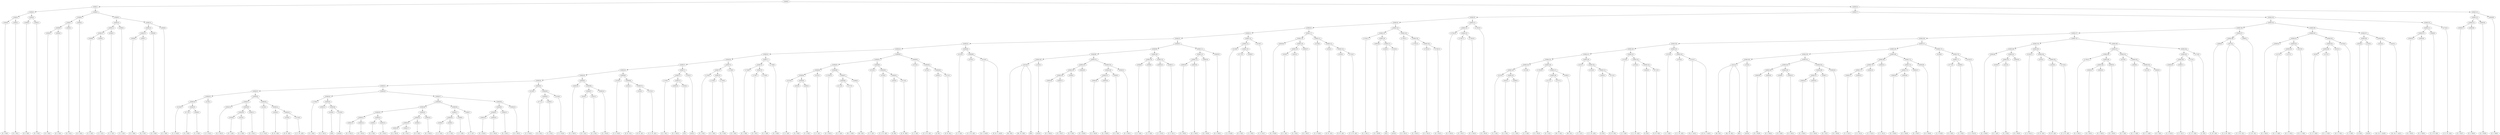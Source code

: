 digraph sample{
"L2806(0)"->"[D  G  B](0)"
"L2806(1)"->"[D  G  B](1)"
"L5068(3)"->"L2806(0)"
"L5068(3)"->"L2806(1)"
"L3588(0)"->"[D  E  B](0)"
"L2806(2)"->"[D  G  B](2)"
"L5068(4)"->"L3588(0)"
"L5068(4)"->"L2806(2)"
"L5068(2)"->"L5068(3)"
"L5068(2)"->"L5068(4)"
"L2806(3)"->"[D  G  B](3)"
"L2806(4)"->"[D  G  B](4)"
"L5068(8)"->"L2806(3)"
"L5068(8)"->"L2806(4)"
"L3588(1)"->"[D  E  B](1)"
"L5068(7)"->"L5068(8)"
"L5068(7)"->"L3588(1)"
"L2806(5)"->"[D  G  B](5)"
"L5068(6)"->"L5068(7)"
"L5068(6)"->"L2806(5)"
"L3398(0)"->"[C  E  G](0)"
"L3398(1)"->"[C  E  G](1)"
"L5068(12)"->"L3398(0)"
"L5068(12)"->"L3398(1)"
"L3398(2)"->"[C  E  G](2)"
"L5068(11)"->"L5068(12)"
"L5068(11)"->"L3398(2)"
"L3398(3)"->"[C  E  G](3)"
"L5068(10)"->"L5068(11)"
"L5068(10)"->"L3398(3)"
"L2806(6)"->"[D  G  B](6)"
"L2806(7)"->"[D  G  B](7)"
"L5068(15)"->"L2806(6)"
"L5068(15)"->"L2806(7)"
"L2806(8)"->"[D  G  B](8)"
"L5068(14)"->"L5068(15)"
"L5068(14)"->"L2806(8)"
"L2806(9)"->"[D  G  B](9)"
"L5068(13)"->"L5068(14)"
"L5068(13)"->"L2806(9)"
"L5068(9)"->"L5068(10)"
"L5068(9)"->"L5068(13)"
"L5068(5)"->"L5068(6)"
"L5068(5)"->"L5068(9)"
"L5068(1)"->"L5068(2)"
"L5068(1)"->"L5068(5)"
"L3136(0)"->"[C  D  Fis](0)"
"L3772(0)"->"[D  A  B](0)"
"L4389(0)"->"[C  A  B](0)"
"L5068(35)"->"L3772(0)"
"L5068(35)"->"L4389(0)"
"L5068(34)"->"L3136(0)"
"L5068(34)"->"L5068(35)"
"L3136(1)"->"[C  D  Fis](1)"
"L5068(33)"->"L5068(34)"
"L5068(33)"->"L3136(1)"
"L2806(10)"->"[D  G  B](10)"
"L3558(0)"->"[D  G  A](0)"
"L4442(0)"->"[G  A  B](0)"
"L5068(39)"->"L3558(0)"
"L5068(39)"->"L4442(0)"
"L2806(11)"->"[D  G  B](11)"
"L5068(38)"->"L5068(39)"
"L5068(38)"->"L2806(11)"
"L5068(37)"->"L2806(10)"
"L5068(37)"->"L5068(38)"
"L3136(2)"->"[C  D  Fis](2)"
"L4294(0)"->"[D  Fis  G](0)"
"L2558(0)"->"[D  Fis  A](0)"
"L2754(0)"->"[C  D  Fis  A](0)"
"L5068(42)"->"L2558(0)"
"L5068(42)"->"L2754(0)"
"L5068(41)"->"L4294(0)"
"L5068(41)"->"L5068(42)"
"L5068(40)"->"L3136(2)"
"L5068(40)"->"L5068(41)"
"L5068(36)"->"L5068(37)"
"L5068(36)"->"L5068(40)"
"L5068(32)"->"L5068(33)"
"L5068(32)"->"L5068(36)"
"L1706(0)"->"[E  G  B](0)"
"L2806(12)"->"[D  G  B](12)"
"L2436(0)"->"[G](0)"
"L1350(0)"->"[rest](0)"
"L5068(46)"->"L2436(0)"
"L5068(46)"->"L1350(0)"
"L5068(45)"->"L2806(12)"
"L5068(45)"->"L5068(46)"
"L5068(44)"->"L1706(0)"
"L5068(44)"->"L5068(45)"
"L2806(13)"->"[D  G  B](13)"
"L2806(14)"->"[D  G  B](14)"
"L5068(51)"->"L2806(13)"
"L5068(51)"->"L2806(14)"
"L3588(2)"->"[D  E  B](2)"
"L2806(15)"->"[D  G  B](15)"
"L5068(52)"->"L3588(2)"
"L5068(52)"->"L2806(15)"
"L5068(50)"->"L5068(51)"
"L5068(50)"->"L5068(52)"
"L2806(16)"->"[D  G  B](16)"
"L2806(17)"->"[D  G  B](17)"
"L5068(55)"->"L2806(16)"
"L5068(55)"->"L2806(17)"
"L3588(3)"->"[D  E  B](3)"
"L5068(54)"->"L5068(55)"
"L5068(54)"->"L3588(3)"
"L2806(18)"->"[D  G  B](18)"
"L5068(53)"->"L5068(54)"
"L5068(53)"->"L2806(18)"
"L5068(49)"->"L5068(50)"
"L5068(49)"->"L5068(53)"
"L3398(4)"->"[C  E  G](4)"
"L3398(5)"->"[C  E  G](5)"
"L5068(58)"->"L3398(4)"
"L5068(58)"->"L3398(5)"
"L3398(6)"->"[C  E  G](6)"
"L5068(57)"->"L5068(58)"
"L5068(57)"->"L3398(6)"
"L3398(7)"->"[C  E  G](7)"
"L5068(56)"->"L5068(57)"
"L5068(56)"->"L3398(7)"
"L5068(48)"->"L5068(49)"
"L5068(48)"->"L5068(56)"
"L2806(19)"->"[D  G  B](19)"
"L2806(20)"->"[D  G  B](20)"
"L5068(61)"->"L2806(19)"
"L5068(61)"->"L2806(20)"
"L2806(21)"->"[D  G  B](21)"
"L5068(60)"->"L5068(61)"
"L5068(60)"->"L2806(21)"
"L2806(22)"->"[D  G  B](22)"
"L5068(59)"->"L5068(60)"
"L5068(59)"->"L2806(22)"
"L5068(47)"->"L5068(48)"
"L5068(47)"->"L5068(59)"
"L5068(43)"->"L5068(44)"
"L5068(43)"->"L5068(47)"
"L5068(31)"->"L5068(32)"
"L5068(31)"->"L5068(43)"
"L3136(3)"->"[C  D  Fis](3)"
"L3772(1)"->"[D  A  B](1)"
"L4389(1)"->"[C  A  B](1)"
"L5068(64)"->"L3772(1)"
"L5068(64)"->"L4389(1)"
"L3136(4)"->"[C  D  Fis](4)"
"L5068(63)"->"L5068(64)"
"L5068(63)"->"L3136(4)"
"L5068(62)"->"L3136(3)"
"L5068(62)"->"L5068(63)"
"L5068(30)"->"L5068(31)"
"L5068(30)"->"L5068(62)"
"L2806(23)"->"[D  G  B](23)"
"L3558(1)"->"[D  G  A](1)"
"L4442(1)"->"[G  A  B](1)"
"L5068(67)"->"L3558(1)"
"L5068(67)"->"L4442(1)"
"L2806(24)"->"[D  G  B](24)"
"L5068(66)"->"L5068(67)"
"L5068(66)"->"L2806(24)"
"L5068(65)"->"L2806(23)"
"L5068(65)"->"L5068(66)"
"L5068(29)"->"L5068(30)"
"L5068(29)"->"L5068(65)"
"L3136(5)"->"[C  D  Fis](5)"
"L4294(1)"->"[D  Fis  G](1)"
"L2558(1)"->"[D  Fis  A](1)"
"L2754(1)"->"[C  D  Fis  A](1)"
"L5068(70)"->"L2558(1)"
"L5068(70)"->"L2754(1)"
"L5068(69)"->"L4294(1)"
"L5068(69)"->"L5068(70)"
"L5068(68)"->"L3136(5)"
"L5068(68)"->"L5068(69)"
"L5068(28)"->"L5068(29)"
"L5068(28)"->"L5068(68)"
"L1706(1)"->"[E  G  B](1)"
"L2806(25)"->"[D  G  B](25)"
"L2436(1)"->"[G](1)"
"L5068(73)"->"L2806(25)"
"L5068(73)"->"L2436(1)"
"L5068(72)"->"L1706(1)"
"L5068(72)"->"L5068(73)"
"L1350(1)"->"[rest](1)"
"L5068(71)"->"L5068(72)"
"L5068(71)"->"L1350(1)"
"L5068(27)"->"L5068(28)"
"L5068(27)"->"L5068(71)"
"L1706(2)"->"[E  G  B](2)"
"L1706(3)"->"[E  G  B](3)"
"L1706(4)"->"[E  G  B](4)"
"L5068(76)"->"L1706(3)"
"L5068(76)"->"L1706(4)"
"L5068(75)"->"L1706(2)"
"L5068(75)"->"L5068(76)"
"L1706(5)"->"[E  G  B](5)"
"L5068(74)"->"L5068(75)"
"L5068(74)"->"L1706(5)"
"L5068(26)"->"L5068(27)"
"L5068(26)"->"L5068(74)"
"L1706(6)"->"[E  G  B](6)"
"L1706(7)"->"[E  G  B](7)"
"L1706(8)"->"[E  G  B](8)"
"L5068(79)"->"L1706(7)"
"L5068(79)"->"L1706(8)"
"L5068(78)"->"L1706(6)"
"L5068(78)"->"L5068(79)"
"L1706(9)"->"[E  G  B](9)"
"L5068(77)"->"L5068(78)"
"L5068(77)"->"L1706(9)"
"L5068(25)"->"L5068(26)"
"L5068(25)"->"L5068(77)"
"L2223(0)"->"[C  E  A](0)"
"L5044(0)"->"[E  A  B](0)"
"L4389(2)"->"[C  A  B](2)"
"L5068(85)"->"L5044(0)"
"L5068(85)"->"L4389(2)"
"L5068(84)"->"L2223(0)"
"L5068(84)"->"L5068(85)"
"L2223(1)"->"[C  E  A](1)"
"L5068(83)"->"L5068(84)"
"L5068(83)"->"L2223(1)"
"L1706(10)"->"[E  G  B](10)"
"L2112(0)"->"[E  G  A](0)"
"L2707(0)"->"[Fis  G  B](0)"
"L5068(88)"->"L2112(0)"
"L5068(88)"->"L2707(0)"
"L3486(0)"->"[Dis  E](0)"
"L5068(87)"->"L5068(88)"
"L5068(87)"->"L3486(0)"
"L5068(86)"->"L1706(10)"
"L5068(86)"->"L5068(87)"
"L5068(82)"->"L5068(83)"
"L5068(82)"->"L5068(86)"
"L2223(2)"->"[C  E  A](2)"
"L4784(0)"->"[C  E  Fis  A](0)"
"L4400(0)"->"[E  B](0)"
"L3715(0)"->"[E  Fis  B](0)"
"L5068(91)"->"L4400(0)"
"L5068(91)"->"L3715(0)"
"L5068(90)"->"L4784(0)"
"L5068(90)"->"L5068(91)"
"L5068(89)"->"L2223(2)"
"L5068(89)"->"L5068(90)"
"L5068(81)"->"L5068(82)"
"L5068(81)"->"L5068(89)"
"L2223(3)"->"[C  E  A](3)"
"L4784(1)"->"[C  E  Fis  A](1)"
"L4400(1)"->"[E  B](1)"
"L3715(1)"->"[E  Fis  B](1)"
"L5068(94)"->"L4400(1)"
"L5068(94)"->"L3715(1)"
"L5068(93)"->"L4784(1)"
"L5068(93)"->"L5068(94)"
"L5068(92)"->"L2223(3)"
"L5068(92)"->"L5068(93)"
"L5068(80)"->"L5068(81)"
"L5068(80)"->"L5068(92)"
"L5068(24)"->"L5068(25)"
"L5068(24)"->"L5068(80)"
"L2223(4)"->"[C  E  A](4)"
"L4784(2)"->"[C  E  Fis  A](2)"
"L3145(0)"->"[Cis  E  Ais](0)"
"L3145(0)"->"[E  Fis  G  Ais](0)"
"L5068(96)"->"L4784(2)"
"L5068(96)"->"L3145(0)"
"L5068(95)"->"L2223(4)"
"L5068(95)"->"L5068(96)"
"L5068(23)"->"L5068(24)"
"L5068(23)"->"L5068(95)"
"L2910(0)"->"[Dis  B](0)"
"L2910(0)"->"[Dis  Fis  B](0)"
"L2910(0)"->"[B](0)"
"L1350(2)"->"[rest](2)"
"L5068(100)"->"L2910(0)"
"L5068(100)"->"L1350(2)"
"L2806(26)"->"[D  G  B](26)"
"L2806(27)"->"[D  G  B](27)"
"L5068(104)"->"L2806(26)"
"L5068(104)"->"L2806(27)"
"L3588(4)"->"[D  E  B](4)"
"L5068(103)"->"L5068(104)"
"L5068(103)"->"L3588(4)"
"L2806(28)"->"[D  G  B](28)"
"L5068(102)"->"L5068(103)"
"L5068(102)"->"L2806(28)"
"L2806(29)"->"[D  G  B](29)"
"L2806(30)"->"[D  G  B](30)"
"L5068(107)"->"L2806(29)"
"L5068(107)"->"L2806(30)"
"L3588(5)"->"[D  E  B](5)"
"L5068(106)"->"L5068(107)"
"L5068(106)"->"L3588(5)"
"L2806(31)"->"[D  G  B](31)"
"L5068(105)"->"L5068(106)"
"L5068(105)"->"L2806(31)"
"L5068(101)"->"L5068(102)"
"L5068(101)"->"L5068(105)"
"L5068(99)"->"L5068(100)"
"L5068(99)"->"L5068(101)"
"L3398(8)"->"[C  E  G](8)"
"L3398(9)"->"[C  E  G](9)"
"L5068(109)"->"L3398(8)"
"L5068(109)"->"L3398(9)"
"L3398(10)"->"[C  E  G](10)"
"L3398(11)"->"[C  E  G](11)"
"L5068(110)"->"L3398(10)"
"L5068(110)"->"L3398(11)"
"L5068(108)"->"L5068(109)"
"L5068(108)"->"L5068(110)"
"L5068(98)"->"L5068(99)"
"L5068(98)"->"L5068(108)"
"L2806(32)"->"[D  G  B](32)"
"L2806(33)"->"[D  G  B](33)"
"L5068(113)"->"L2806(32)"
"L5068(113)"->"L2806(33)"
"L2806(34)"->"[D  G  B](34)"
"L5068(112)"->"L5068(113)"
"L5068(112)"->"L2806(34)"
"L2806(35)"->"[D  G  B](35)"
"L5068(111)"->"L5068(112)"
"L5068(111)"->"L2806(35)"
"L5068(97)"->"L5068(98)"
"L5068(97)"->"L5068(111)"
"L5068(22)"->"L5068(23)"
"L5068(22)"->"L5068(97)"
"L3136(6)"->"[C  D  Fis](6)"
"L3772(2)"->"[D  A  B](2)"
"L4389(3)"->"[C  A  B](3)"
"L5068(116)"->"L3772(2)"
"L5068(116)"->"L4389(3)"
"L5068(115)"->"L3136(6)"
"L5068(115)"->"L5068(116)"
"L3136(7)"->"[C  D  Fis](7)"
"L5068(114)"->"L5068(115)"
"L5068(114)"->"L3136(7)"
"L5068(21)"->"L5068(22)"
"L5068(21)"->"L5068(114)"
"L2806(36)"->"[D  G  B](36)"
"L3558(2)"->"[D  G  A](2)"
"L4442(2)"->"[G  A  B](2)"
"L5068(120)"->"L3558(2)"
"L5068(120)"->"L4442(2)"
"L2806(37)"->"[D  G  B](37)"
"L5068(119)"->"L5068(120)"
"L5068(119)"->"L2806(37)"
"L5068(118)"->"L2806(36)"
"L5068(118)"->"L5068(119)"
"L3136(8)"->"[C  D  Fis](8)"
"L4294(2)"->"[D  Fis  G](2)"
"L2558(2)"->"[D  Fis  A](2)"
"L2754(2)"->"[C  D  Fis  A](2)"
"L5068(123)"->"L2558(2)"
"L5068(123)"->"L2754(2)"
"L5068(122)"->"L4294(2)"
"L5068(122)"->"L5068(123)"
"L5068(121)"->"L3136(8)"
"L5068(121)"->"L5068(122)"
"L5068(117)"->"L5068(118)"
"L5068(117)"->"L5068(121)"
"L5068(20)"->"L5068(21)"
"L5068(20)"->"L5068(117)"
"L1706(11)"->"[E  G  B](11)"
"L2806(38)"->"[D  G  B](38)"
"L2436(2)"->"[G](2)"
"L1350(3)"->"[rest](3)"
"L5068(127)"->"L2436(2)"
"L5068(127)"->"L1350(3)"
"L5068(126)"->"L2806(38)"
"L5068(126)"->"L5068(127)"
"L5068(125)"->"L1706(11)"
"L5068(125)"->"L5068(126)"
"L1706(12)"->"[E  G  B](12)"
"L1706(13)"->"[E  G  B](13)"
"L1706(14)"->"[E  G  B](14)"
"L1706(15)"->"[E  G  B](15)"
"L5068(130)"->"L1706(14)"
"L5068(130)"->"L1706(15)"
"L5068(129)"->"L1706(13)"
"L5068(129)"->"L5068(130)"
"L5068(128)"->"L1706(12)"
"L5068(128)"->"L5068(129)"
"L5068(124)"->"L5068(125)"
"L5068(124)"->"L5068(128)"
"L5068(19)"->"L5068(20)"
"L5068(19)"->"L5068(124)"
"L1706(16)"->"[E  G  B](16)"
"L1706(17)"->"[E  G  B](17)"
"L1706(18)"->"[E  G  B](18)"
"L5068(133)"->"L1706(17)"
"L5068(133)"->"L1706(18)"
"L5068(132)"->"L1706(16)"
"L5068(132)"->"L5068(133)"
"L1706(19)"->"[E  G  B](19)"
"L5068(131)"->"L5068(132)"
"L5068(131)"->"L1706(19)"
"L5068(18)"->"L5068(19)"
"L5068(18)"->"L5068(131)"
"L2223(5)"->"[C  E  A](5)"
"L5044(1)"->"[E  A  B](1)"
"L4389(4)"->"[C  A  B](4)"
"L5068(145)"->"L5044(1)"
"L5068(145)"->"L4389(4)"
"L5068(144)"->"L2223(5)"
"L5068(144)"->"L5068(145)"
"L2223(6)"->"[C  E  A](6)"
"L5068(143)"->"L5068(144)"
"L5068(143)"->"L2223(6)"
"L1706(20)"->"[E  G  B](20)"
"L2112(1)"->"[E  G  A](1)"
"L2707(1)"->"[Fis  G  B](1)"
"L5068(148)"->"L2112(1)"
"L5068(148)"->"L2707(1)"
"L3486(1)"->"[Dis  E](1)"
"L5068(147)"->"L5068(148)"
"L5068(147)"->"L3486(1)"
"L5068(146)"->"L1706(20)"
"L5068(146)"->"L5068(147)"
"L5068(142)"->"L5068(143)"
"L5068(142)"->"L5068(146)"
"L2223(7)"->"[C  E  A](7)"
"L4784(3)"->"[C  E  Fis  A](3)"
"L4400(2)"->"[E  B](2)"
"L3715(2)"->"[E  Fis  B](2)"
"L5068(151)"->"L4400(2)"
"L5068(151)"->"L3715(2)"
"L5068(150)"->"L4784(3)"
"L5068(150)"->"L5068(151)"
"L5068(149)"->"L2223(7)"
"L5068(149)"->"L5068(150)"
"L5068(141)"->"L5068(142)"
"L5068(141)"->"L5068(149)"
"L2223(8)"->"[C  E  A](8)"
"L4784(4)"->"[C  E  Fis  A](4)"
"L4400(3)"->"[E  B](3)"
"L3715(3)"->"[E  Fis  B](3)"
"L5068(154)"->"L4400(3)"
"L5068(154)"->"L3715(3)"
"L5068(153)"->"L4784(4)"
"L5068(153)"->"L5068(154)"
"L5068(152)"->"L2223(8)"
"L5068(152)"->"L5068(153)"
"L5068(140)"->"L5068(141)"
"L5068(140)"->"L5068(152)"
"L2223(9)"->"[C  E  A](9)"
"L4784(5)"->"[C  E  Fis  A](5)"
"L3145(1)"->"[Cis  E  Ais](1)"
"L3145(1)"->"[E  Fis  G  Ais](1)"
"L5068(156)"->"L4784(5)"
"L5068(156)"->"L3145(1)"
"L5068(155)"->"L2223(9)"
"L5068(155)"->"L5068(156)"
"L5068(139)"->"L5068(140)"
"L5068(139)"->"L5068(155)"
"L2910(1)"->"[Dis  B](1)"
"L2910(1)"->"[Dis  Fis  B](1)"
"L2910(1)"->"[B](1)"
"L1350(4)"->"[rest](4)"
"L5068(160)"->"L2910(1)"
"L5068(160)"->"L1350(4)"
"L2806(39)"->"[D  G  B](39)"
"L2806(40)"->"[D  G  B](40)"
"L5068(163)"->"L2806(39)"
"L5068(163)"->"L2806(40)"
"L3588(6)"->"[D  E  B](6)"
"L2806(41)"->"[D  G  B](41)"
"L5068(164)"->"L3588(6)"
"L5068(164)"->"L2806(41)"
"L5068(162)"->"L5068(163)"
"L5068(162)"->"L5068(164)"
"L2806(42)"->"[D  G  B](42)"
"L2806(43)"->"[D  G  B](43)"
"L5068(167)"->"L2806(42)"
"L5068(167)"->"L2806(43)"
"L3588(7)"->"[D  E  B](7)"
"L5068(166)"->"L5068(167)"
"L5068(166)"->"L3588(7)"
"L2806(44)"->"[D  G  B](44)"
"L5068(165)"->"L5068(166)"
"L5068(165)"->"L2806(44)"
"L5068(161)"->"L5068(162)"
"L5068(161)"->"L5068(165)"
"L5068(159)"->"L5068(160)"
"L5068(159)"->"L5068(161)"
"L3398(12)"->"[C  E  G](12)"
"L3398(13)"->"[C  E  G](13)"
"L5068(171)"->"L3398(12)"
"L5068(171)"->"L3398(13)"
"L3398(14)"->"[C  E  G](14)"
"L5068(170)"->"L5068(171)"
"L5068(170)"->"L3398(14)"
"L3398(15)"->"[C  E  G](15)"
"L5068(169)"->"L5068(170)"
"L5068(169)"->"L3398(15)"
"L2806(45)"->"[D  G  B](45)"
"L2806(46)"->"[D  G  B](46)"
"L5068(174)"->"L2806(45)"
"L5068(174)"->"L2806(46)"
"L2806(47)"->"[D  G  B](47)"
"L5068(173)"->"L5068(174)"
"L5068(173)"->"L2806(47)"
"L2806(48)"->"[D  G  B](48)"
"L5068(172)"->"L5068(173)"
"L5068(172)"->"L2806(48)"
"L5068(168)"->"L5068(169)"
"L5068(168)"->"L5068(172)"
"L5068(158)"->"L5068(159)"
"L5068(158)"->"L5068(168)"
"L3136(9)"->"[C  D  Fis](9)"
"L3772(3)"->"[D  A  B](3)"
"L4389(5)"->"[C  A  B](5)"
"L5068(177)"->"L3772(3)"
"L5068(177)"->"L4389(5)"
"L3136(10)"->"[C  D  Fis](10)"
"L5068(176)"->"L5068(177)"
"L5068(176)"->"L3136(10)"
"L5068(175)"->"L3136(9)"
"L5068(175)"->"L5068(176)"
"L5068(157)"->"L5068(158)"
"L5068(157)"->"L5068(175)"
"L5068(138)"->"L5068(139)"
"L5068(138)"->"L5068(157)"
"L2806(49)"->"[D  G  B](49)"
"L3558(3)"->"[D  G  A](3)"
"L4442(3)"->"[G  A  B](3)"
"L5068(182)"->"L3558(3)"
"L5068(182)"->"L4442(3)"
"L2806(50)"->"[D  G  B](50)"
"L5068(181)"->"L5068(182)"
"L5068(181)"->"L2806(50)"
"L5068(180)"->"L2806(49)"
"L5068(180)"->"L5068(181)"
"L3136(11)"->"[C  D  Fis](11)"
"L4294(3)"->"[D  Fis  G](3)"
"L2558(3)"->"[D  Fis  A](3)"
"L2754(3)"->"[C  D  Fis  A](3)"
"L5068(185)"->"L2558(3)"
"L5068(185)"->"L2754(3)"
"L5068(184)"->"L4294(3)"
"L5068(184)"->"L5068(185)"
"L5068(183)"->"L3136(11)"
"L5068(183)"->"L5068(184)"
"L5068(179)"->"L5068(180)"
"L5068(179)"->"L5068(183)"
"L1706(21)"->"[E  G  B](21)"
"L2806(51)"->"[D  G  B](51)"
"L2806(52)"->"[D  G  B](52)"
"L5068(190)"->"L2806(51)"
"L5068(190)"->"L2806(52)"
"L2806(53)"->"[D  G  B](53)"
"L5068(189)"->"L5068(190)"
"L5068(189)"->"L2806(53)"
"L5068(188)"->"L1706(21)"
"L5068(188)"->"L5068(189)"
"L4318(0)"->"[D  F  G](0)"
"L2808(0)"->"[D  F  G  B](0)"
"L2515(0)"->"[D  F  G  A](0)"
"L2893(0)"->"[D  F  B](0)"
"L5068(193)"->"L2515(0)"
"L5068(193)"->"L2893(0)"
"L5068(192)"->"L2808(0)"
"L5068(192)"->"L5068(193)"
"L5068(191)"->"L4318(0)"
"L5068(191)"->"L5068(192)"
"L5068(187)"->"L5068(188)"
"L5068(187)"->"L5068(191)"
"L3398(16)"->"[C  E  G](16)"
"L3398(17)"->"[C  E  G](17)"
"L5068(196)"->"L3398(16)"
"L5068(196)"->"L3398(17)"
"L747(0)"->"[C  D  E  G](0)"
"L5068(195)"->"L5068(196)"
"L5068(195)"->"L747(0)"
"L2710(0)"->"[C  E](0)"
"L5068(194)"->"L5068(195)"
"L5068(194)"->"L2710(0)"
"L5068(186)"->"L5068(187)"
"L5068(186)"->"L5068(194)"
"L5068(178)"->"L5068(179)"
"L5068(178)"->"L5068(186)"
"L5068(137)"->"L5068(138)"
"L5068(137)"->"L5068(178)"
"L3999(0)"->"[C  Dis  G](0)"
"L4975(0)"->"[C  D  Dis  G](0)"
"L4975(0)"->"[C  D  Dis  G](1)"
"L5068(198)"->"L3999(0)"
"L5068(198)"->"L4975(0)"
"L3999(1)"->"[C  Dis  G](1)"
"L5068(197)"->"L5068(198)"
"L5068(197)"->"L3999(1)"
"L5068(136)"->"L5068(137)"
"L5068(136)"->"L5068(197)"
"L2806(54)"->"[D  G  B](54)"
"L1237(0)"->"[D  G  A  B](0)"
"L1237(1)"->"[D  G  A  B](1)"
"L5068(203)"->"L1237(0)"
"L5068(203)"->"L1237(1)"
"L4232(0)"->"[D  E  G  B](0)"
"L5068(202)"->"L5068(203)"
"L5068(202)"->"L4232(0)"
"L5068(201)"->"L2806(54)"
"L5068(201)"->"L5068(202)"
"L619(0)"->"[C  D  G  B](0)"
"L1237(2)"->"[D  G  A  B](2)"
"L5068(206)"->"L619(0)"
"L5068(206)"->"L1237(2)"
"L4232(1)"->"[D  E  G  B](1)"
"L5068(205)"->"L5068(206)"
"L5068(205)"->"L4232(1)"
"L3785(0)"->"[C  D  B](0)"
"L5068(204)"->"L5068(205)"
"L5068(204)"->"L3785(0)"
"L5068(200)"->"L5068(201)"
"L5068(200)"->"L5068(204)"
"L3926(0)"->"[G  B](0)"
"L1350(5)"->"[rest](5)"
"L5068(208)"->"L3926(0)"
"L5068(208)"->"L1350(5)"
"L3445(0)"->"[Cis  Dis  G  Ais](0)"
"L3445(1)"->"[Cis  Dis  G  Ais](1)"
"L5068(209)"->"L3445(0)"
"L5068(209)"->"L3445(1)"
"L5068(207)"->"L5068(208)"
"L5068(207)"->"L5068(209)"
"L5068(199)"->"L5068(200)"
"L5068(199)"->"L5068(207)"
"L5068(135)"->"L5068(136)"
"L5068(135)"->"L5068(199)"
"L2806(55)"->"[D  G  B](55)"
"L2806(56)"->"[D  G  B](56)"
"L5068(212)"->"L2806(55)"
"L5068(212)"->"L2806(56)"
"L3069(0)"->"[C  D  Fis  B](0)"
"L5068(211)"->"L5068(212)"
"L5068(211)"->"L3069(0)"
"L2754(4)"->"[C  D  Fis  A](4)"
"L5068(210)"->"L5068(211)"
"L5068(210)"->"L2754(4)"
"L5068(134)"->"L5068(135)"
"L5068(134)"->"L5068(210)"
"L5068(17)"->"L5068(18)"
"L5068(17)"->"L5068(134)"
"L2806(57)"->"[D  G  B](57)"
"L2806(58)"->"[D  G  B](58)"
"L5068(215)"->"L2806(57)"
"L5068(215)"->"L2806(58)"
"L2806(59)"->"[D  G  B](59)"
"L5068(214)"->"L5068(215)"
"L5068(214)"->"L2806(59)"
"L2806(60)"->"[D  G  B](60)"
"L5068(213)"->"L5068(214)"
"L5068(213)"->"L2806(60)"
"L5068(16)"->"L5068(17)"
"L5068(16)"->"L5068(213)"
"L5068(0)"->"L5068(1)"
"L5068(0)"->"L5068(16)"
{rank = min; "L5068(0)"}
{rank = same; "L5068(1)"; "L5068(16)";}
{rank = same; "L5068(2)"; "L5068(5)"; "L5068(17)"; "L5068(213)";}
{rank = same; "L5068(3)"; "L5068(4)"; "L5068(6)"; "L5068(9)"; "L5068(18)"; "L5068(134)"; "L5068(214)"; "L2806(60)";}
{rank = same; "L2806(0)"; "L2806(1)"; "L3588(0)"; "L2806(2)"; "L5068(7)"; "L2806(5)"; "L5068(10)"; "L5068(13)"; "L5068(19)"; "L5068(131)"; "L5068(135)"; "L5068(210)"; "L5068(215)"; "L2806(59)";}
{rank = same; "L5068(8)"; "L3588(1)"; "L5068(11)"; "L3398(3)"; "L5068(14)"; "L2806(9)"; "L5068(20)"; "L5068(124)"; "L5068(132)"; "L1706(19)"; "L5068(136)"; "L5068(199)"; "L5068(211)"; "L2754(4)"; "L2806(57)"; "L2806(58)";}
{rank = same; "L2806(3)"; "L2806(4)"; "L5068(12)"; "L3398(2)"; "L5068(15)"; "L2806(8)"; "L5068(21)"; "L5068(117)"; "L5068(125)"; "L5068(128)"; "L1706(16)"; "L5068(133)"; "L5068(137)"; "L5068(197)"; "L5068(200)"; "L5068(207)"; "L5068(212)"; "L3069(0)";}
{rank = same; "L3398(0)"; "L3398(1)"; "L2806(6)"; "L2806(7)"; "L5068(22)"; "L5068(114)"; "L5068(118)"; "L5068(121)"; "L1706(11)"; "L5068(126)"; "L1706(12)"; "L5068(129)"; "L1706(17)"; "L1706(18)"; "L5068(138)"; "L5068(178)"; "L5068(198)"; "L3999(1)"; "L5068(201)"; "L5068(204)"; "L5068(208)"; "L5068(209)"; "L2806(55)"; "L2806(56)";}
{rank = same; "L5068(23)"; "L5068(97)"; "L5068(115)"; "L3136(7)"; "L2806(36)"; "L5068(119)"; "L3136(8)"; "L5068(122)"; "L2806(38)"; "L5068(127)"; "L1706(13)"; "L5068(130)"; "L5068(139)"; "L5068(157)"; "L5068(179)"; "L5068(186)"; "L3999(0)"; "L4975(0)"; "L2806(54)"; "L5068(202)"; "L5068(205)"; "L3785(0)"; "L3926(0)"; "L1350(5)"; "L3445(0)"; "L3445(1)";}
{rank = same; "L5068(24)"; "L5068(95)"; "L5068(98)"; "L5068(111)"; "L3136(6)"; "L5068(116)"; "L5068(120)"; "L2806(37)"; "L4294(2)"; "L5068(123)"; "L2436(2)"; "L1350(3)"; "L1706(14)"; "L1706(15)"; "L5068(140)"; "L5068(155)"; "L5068(158)"; "L5068(175)"; "L5068(180)"; "L5068(183)"; "L5068(187)"; "L5068(194)"; "L5068(203)"; "L4232(0)"; "L5068(206)"; "L4232(1)";}
{rank = same; "L5068(25)"; "L5068(80)"; "L2223(4)"; "L5068(96)"; "L5068(99)"; "L5068(108)"; "L5068(112)"; "L2806(35)"; "L3772(2)"; "L4389(3)"; "L3558(2)"; "L4442(2)"; "L2558(2)"; "L2754(2)"; "L5068(141)"; "L5068(152)"; "L2223(9)"; "L5068(156)"; "L5068(159)"; "L5068(168)"; "L3136(9)"; "L5068(176)"; "L2806(49)"; "L5068(181)"; "L3136(11)"; "L5068(184)"; "L5068(188)"; "L5068(191)"; "L5068(195)"; "L2710(0)"; "L1237(0)"; "L1237(1)"; "L619(0)"; "L1237(2)";}
{rank = same; "L5068(26)"; "L5068(77)"; "L5068(81)"; "L5068(92)"; "L4784(2)"; "L3145(0)"; "L5068(100)"; "L5068(101)"; "L5068(109)"; "L5068(110)"; "L5068(113)"; "L2806(34)"; "L5068(142)"; "L5068(149)"; "L2223(8)"; "L5068(153)"; "L4784(5)"; "L3145(1)"; "L5068(160)"; "L5068(161)"; "L5068(169)"; "L5068(172)"; "L5068(177)"; "L3136(10)"; "L5068(182)"; "L2806(50)"; "L4294(3)"; "L5068(185)"; "L1706(21)"; "L5068(189)"; "L4318(0)"; "L5068(192)"; "L5068(196)"; "L747(0)";}
{rank = same; "L5068(27)"; "L5068(74)"; "L5068(78)"; "L1706(9)"; "L5068(82)"; "L5068(89)"; "L2223(3)"; "L5068(93)"; "L2910(0)"; "L1350(2)"; "L5068(102)"; "L5068(105)"; "L3398(8)"; "L3398(9)"; "L3398(10)"; "L3398(11)"; "L2806(32)"; "L2806(33)"; "L5068(143)"; "L5068(146)"; "L2223(7)"; "L5068(150)"; "L4784(4)"; "L5068(154)"; "L2910(1)"; "L1350(4)"; "L5068(162)"; "L5068(165)"; "L5068(170)"; "L3398(15)"; "L5068(173)"; "L2806(48)"; "L3772(3)"; "L4389(5)"; "L3558(3)"; "L4442(3)"; "L2558(3)"; "L2754(3)"; "L5068(190)"; "L2806(53)"; "L2808(0)"; "L5068(193)"; "L3398(16)"; "L3398(17)";}
{rank = same; "L5068(28)"; "L5068(71)"; "L5068(75)"; "L1706(5)"; "L1706(6)"; "L5068(79)"; "L5068(83)"; "L5068(86)"; "L2223(2)"; "L5068(90)"; "L4784(1)"; "L5068(94)"; "L5068(103)"; "L2806(28)"; "L5068(106)"; "L2806(31)"; "L5068(144)"; "L2223(6)"; "L1706(20)"; "L5068(147)"; "L4784(3)"; "L5068(151)"; "L4400(3)"; "L3715(3)"; "L5068(163)"; "L5068(164)"; "L5068(166)"; "L2806(44)"; "L5068(171)"; "L3398(14)"; "L5068(174)"; "L2806(47)"; "L2806(51)"; "L2806(52)"; "L2515(0)"; "L2893(0)";}
{rank = same; "L5068(29)"; "L5068(68)"; "L5068(72)"; "L1350(1)"; "L1706(2)"; "L5068(76)"; "L1706(7)"; "L1706(8)"; "L5068(84)"; "L2223(1)"; "L1706(10)"; "L5068(87)"; "L4784(0)"; "L5068(91)"; "L4400(1)"; "L3715(1)"; "L5068(104)"; "L3588(4)"; "L5068(107)"; "L3588(5)"; "L2223(5)"; "L5068(145)"; "L5068(148)"; "L3486(1)"; "L4400(2)"; "L3715(2)"; "L2806(39)"; "L2806(40)"; "L3588(6)"; "L2806(41)"; "L5068(167)"; "L3588(7)"; "L3398(12)"; "L3398(13)"; "L2806(45)"; "L2806(46)";}
{rank = same; "L5068(30)"; "L5068(65)"; "L3136(5)"; "L5068(69)"; "L1706(1)"; "L5068(73)"; "L1706(3)"; "L1706(4)"; "L2223(0)"; "L5068(85)"; "L5068(88)"; "L3486(0)"; "L4400(0)"; "L3715(0)"; "L2806(26)"; "L2806(27)"; "L2806(29)"; "L2806(30)"; "L5044(1)"; "L4389(4)"; "L2112(1)"; "L2707(1)"; "L2806(42)"; "L2806(43)";}
{rank = same; "L5068(31)"; "L5068(62)"; "L2806(23)"; "L5068(66)"; "L4294(1)"; "L5068(70)"; "L2806(25)"; "L2436(1)"; "L5044(0)"; "L4389(2)"; "L2112(0)"; "L2707(0)";}
{rank = same; "L5068(32)"; "L5068(43)"; "L3136(3)"; "L5068(63)"; "L5068(67)"; "L2806(24)"; "L2558(1)"; "L2754(1)";}
{rank = same; "L5068(33)"; "L5068(36)"; "L5068(44)"; "L5068(47)"; "L5068(64)"; "L3136(4)"; "L3558(1)"; "L4442(1)";}
{rank = same; "L5068(34)"; "L3136(1)"; "L5068(37)"; "L5068(40)"; "L1706(0)"; "L5068(45)"; "L5068(48)"; "L5068(59)"; "L3772(1)"; "L4389(1)";}
{rank = same; "L3136(0)"; "L5068(35)"; "L2806(10)"; "L5068(38)"; "L3136(2)"; "L5068(41)"; "L2806(12)"; "L5068(46)"; "L5068(49)"; "L5068(56)"; "L5068(60)"; "L2806(22)";}
{rank = same; "L3772(0)"; "L4389(0)"; "L5068(39)"; "L2806(11)"; "L4294(0)"; "L5068(42)"; "L2436(0)"; "L1350(0)"; "L5068(50)"; "L5068(53)"; "L5068(57)"; "L3398(7)"; "L5068(61)"; "L2806(21)";}
{rank = same; "L3558(0)"; "L4442(0)"; "L2558(0)"; "L2754(0)"; "L5068(51)"; "L5068(52)"; "L5068(54)"; "L2806(18)"; "L5068(58)"; "L3398(6)"; "L2806(19)"; "L2806(20)";}
{rank = same; "L2806(13)"; "L2806(14)"; "L3588(2)"; "L2806(15)"; "L5068(55)"; "L3588(3)"; "L3398(4)"; "L3398(5)";}
{rank = same; "L2806(16)"; "L2806(17)";}
{rank = max; "[B](0)"; "[B](1)"; "[C  A  B](0)"; "[C  A  B](1)"; "[C  A  B](2)"; "[C  A  B](3)"; "[C  A  B](4)"; "[C  A  B](5)"; "[C  D  B](0)"; "[C  D  Dis  G](0)"; "[C  D  Dis  G](1)"; "[C  D  E  G](0)"; "[C  D  Fis  A](0)"; "[C  D  Fis  A](1)"; "[C  D  Fis  A](2)"; "[C  D  Fis  A](3)"; "[C  D  Fis  A](4)"; "[C  D  Fis  B](0)"; "[C  D  Fis](0)"; "[C  D  Fis](1)"; "[C  D  Fis](10)"; "[C  D  Fis](11)"; "[C  D  Fis](2)"; "[C  D  Fis](3)"; "[C  D  Fis](4)"; "[C  D  Fis](5)"; "[C  D  Fis](6)"; "[C  D  Fis](7)"; "[C  D  Fis](8)"; "[C  D  Fis](9)"; "[C  D  G  B](0)"; "[C  Dis  G](0)"; "[C  Dis  G](1)"; "[C  E  A](0)"; "[C  E  A](1)"; "[C  E  A](2)"; "[C  E  A](3)"; "[C  E  A](4)"; "[C  E  A](5)"; "[C  E  A](6)"; "[C  E  A](7)"; "[C  E  A](8)"; "[C  E  A](9)"; "[C  E  Fis  A](0)"; "[C  E  Fis  A](1)"; "[C  E  Fis  A](2)"; "[C  E  Fis  A](3)"; "[C  E  Fis  A](4)"; "[C  E  Fis  A](5)"; "[C  E  G](0)"; "[C  E  G](1)"; "[C  E  G](10)"; "[C  E  G](11)"; "[C  E  G](12)"; "[C  E  G](13)"; "[C  E  G](14)"; "[C  E  G](15)"; "[C  E  G](16)"; "[C  E  G](17)"; "[C  E  G](2)"; "[C  E  G](3)"; "[C  E  G](4)"; "[C  E  G](5)"; "[C  E  G](6)"; "[C  E  G](7)"; "[C  E  G](8)"; "[C  E  G](9)"; "[C  E](0)"; "[Cis  Dis  G  Ais](0)"; "[Cis  Dis  G  Ais](1)"; "[Cis  E  Ais](0)"; "[Cis  E  Ais](1)"; "[D  A  B](0)"; "[D  A  B](1)"; "[D  A  B](2)"; "[D  A  B](3)"; "[D  E  B](0)"; "[D  E  B](1)"; "[D  E  B](2)"; "[D  E  B](3)"; "[D  E  B](4)"; "[D  E  B](5)"; "[D  E  B](6)"; "[D  E  B](7)"; "[D  E  G  B](0)"; "[D  E  G  B](1)"; "[D  F  B](0)"; "[D  F  G  A](0)"; "[D  F  G  B](0)"; "[D  F  G](0)"; "[D  Fis  A](0)"; "[D  Fis  A](1)"; "[D  Fis  A](2)"; "[D  Fis  A](3)"; "[D  Fis  G](0)"; "[D  Fis  G](1)"; "[D  Fis  G](2)"; "[D  Fis  G](3)"; "[D  G  A  B](0)"; "[D  G  A  B](1)"; "[D  G  A  B](2)"; "[D  G  A](0)"; "[D  G  A](1)"; "[D  G  A](2)"; "[D  G  A](3)"; "[D  G  B](0)"; "[D  G  B](1)"; "[D  G  B](10)"; "[D  G  B](11)"; "[D  G  B](12)"; "[D  G  B](13)"; "[D  G  B](14)"; "[D  G  B](15)"; "[D  G  B](16)"; "[D  G  B](17)"; "[D  G  B](18)"; "[D  G  B](19)"; "[D  G  B](2)"; "[D  G  B](20)"; "[D  G  B](21)"; "[D  G  B](22)"; "[D  G  B](23)"; "[D  G  B](24)"; "[D  G  B](25)"; "[D  G  B](26)"; "[D  G  B](27)"; "[D  G  B](28)"; "[D  G  B](29)"; "[D  G  B](3)"; "[D  G  B](30)"; "[D  G  B](31)"; "[D  G  B](32)"; "[D  G  B](33)"; "[D  G  B](34)"; "[D  G  B](35)"; "[D  G  B](36)"; "[D  G  B](37)"; "[D  G  B](38)"; "[D  G  B](39)"; "[D  G  B](4)"; "[D  G  B](40)"; "[D  G  B](41)"; "[D  G  B](42)"; "[D  G  B](43)"; "[D  G  B](44)"; "[D  G  B](45)"; "[D  G  B](46)"; "[D  G  B](47)"; "[D  G  B](48)"; "[D  G  B](49)"; "[D  G  B](5)"; "[D  G  B](50)"; "[D  G  B](51)"; "[D  G  B](52)"; "[D  G  B](53)"; "[D  G  B](54)"; "[D  G  B](55)"; "[D  G  B](56)"; "[D  G  B](57)"; "[D  G  B](58)"; "[D  G  B](59)"; "[D  G  B](6)"; "[D  G  B](60)"; "[D  G  B](7)"; "[D  G  B](8)"; "[D  G  B](9)"; "[Dis  B](0)"; "[Dis  B](1)"; "[Dis  E](0)"; "[Dis  E](1)"; "[Dis  Fis  B](0)"; "[Dis  Fis  B](1)"; "[E  A  B](0)"; "[E  A  B](1)"; "[E  B](0)"; "[E  B](1)"; "[E  B](2)"; "[E  B](3)"; "[E  Fis  B](0)"; "[E  Fis  B](1)"; "[E  Fis  B](2)"; "[E  Fis  B](3)"; "[E  Fis  G  Ais](0)"; "[E  Fis  G  Ais](1)"; "[E  G  A](0)"; "[E  G  A](1)"; "[E  G  B](0)"; "[E  G  B](1)"; "[E  G  B](10)"; "[E  G  B](11)"; "[E  G  B](12)"; "[E  G  B](13)"; "[E  G  B](14)"; "[E  G  B](15)"; "[E  G  B](16)"; "[E  G  B](17)"; "[E  G  B](18)"; "[E  G  B](19)"; "[E  G  B](2)"; "[E  G  B](20)"; "[E  G  B](21)"; "[E  G  B](3)"; "[E  G  B](4)"; "[E  G  B](5)"; "[E  G  B](6)"; "[E  G  B](7)"; "[E  G  B](8)"; "[E  G  B](9)"; "[Fis  G  B](0)"; "[Fis  G  B](1)"; "[G  A  B](0)"; "[G  A  B](1)"; "[G  A  B](2)"; "[G  A  B](3)"; "[G  B](0)"; "[G](0)"; "[G](1)"; "[G](2)"; "[rest](0)"; "[rest](1)"; "[rest](2)"; "[rest](3)"; "[rest](4)"; "[rest](5)";}
}